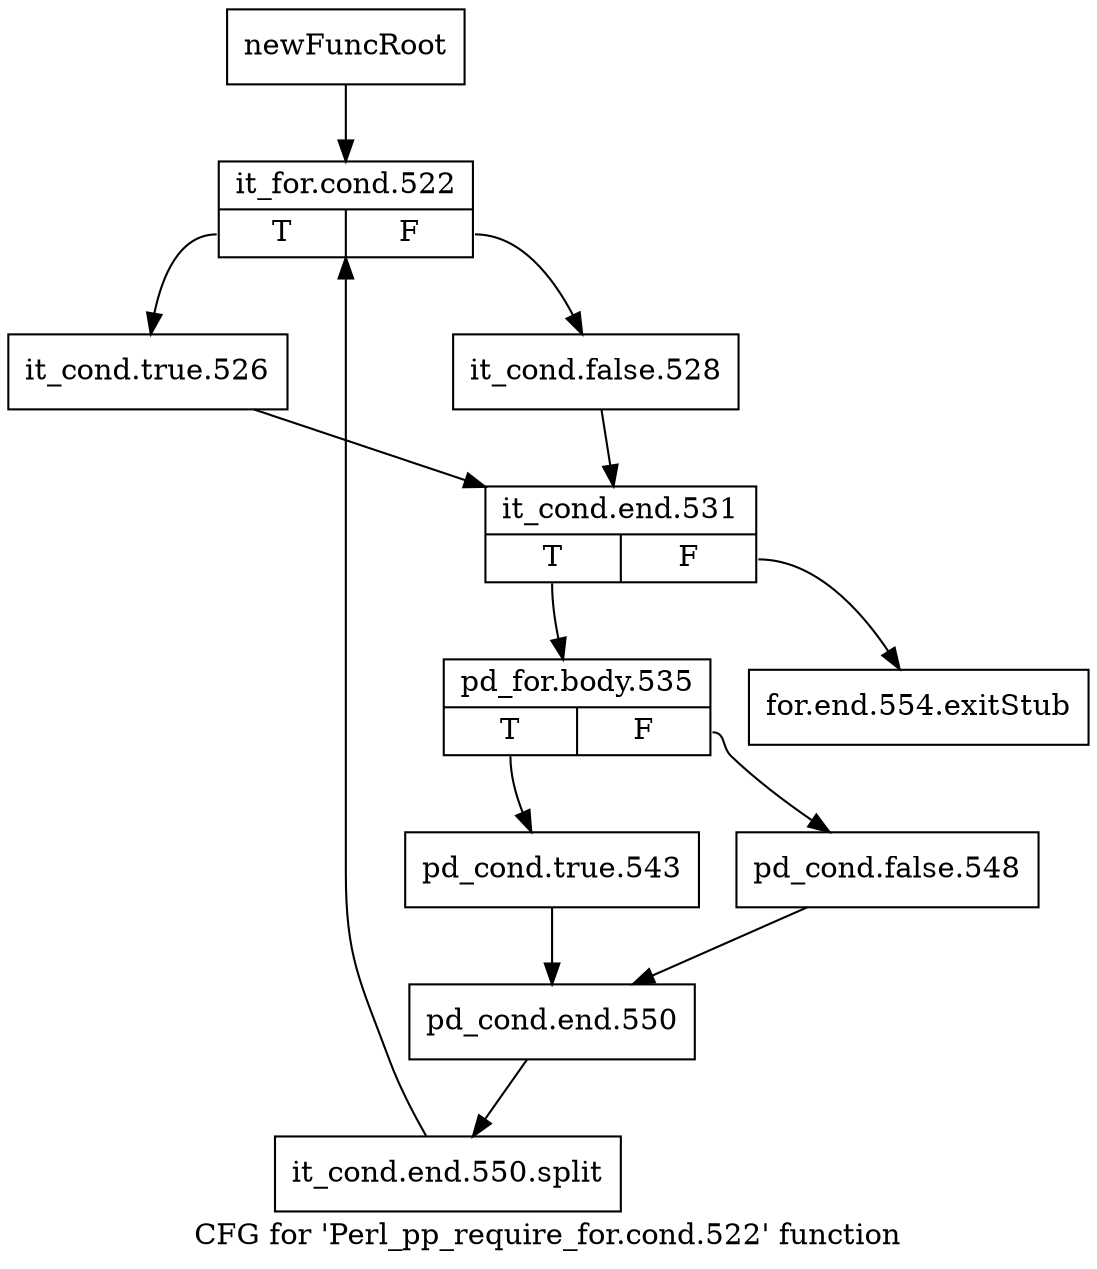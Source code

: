 digraph "CFG for 'Perl_pp_require_for.cond.522' function" {
	label="CFG for 'Perl_pp_require_for.cond.522' function";

	Node0x4f07070 [shape=record,label="{newFuncRoot}"];
	Node0x4f07070 -> Node0x4f07980;
	Node0x4f070c0 [shape=record,label="{for.end.554.exitStub}"];
	Node0x4f07980 [shape=record,label="{it_for.cond.522|{<s0>T|<s1>F}}"];
	Node0x4f07980:s0 -> Node0x4f07a20;
	Node0x4f07980:s1 -> Node0x4f079d0;
	Node0x4f079d0 [shape=record,label="{it_cond.false.528}"];
	Node0x4f079d0 -> Node0x4f07a70;
	Node0x4f07a20 [shape=record,label="{it_cond.true.526}"];
	Node0x4f07a20 -> Node0x4f07a70;
	Node0x4f07a70 [shape=record,label="{it_cond.end.531|{<s0>T|<s1>F}}"];
	Node0x4f07a70:s0 -> Node0x4f07ac0;
	Node0x4f07a70:s1 -> Node0x4f070c0;
	Node0x4f07ac0 [shape=record,label="{pd_for.body.535|{<s0>T|<s1>F}}"];
	Node0x4f07ac0:s0 -> Node0x4f07b60;
	Node0x4f07ac0:s1 -> Node0x4f07b10;
	Node0x4f07b10 [shape=record,label="{pd_cond.false.548}"];
	Node0x4f07b10 -> Node0x4f07bb0;
	Node0x4f07b60 [shape=record,label="{pd_cond.true.543}"];
	Node0x4f07b60 -> Node0x4f07bb0;
	Node0x4f07bb0 [shape=record,label="{pd_cond.end.550}"];
	Node0x4f07bb0 -> Node0x6608460;
	Node0x6608460 [shape=record,label="{it_cond.end.550.split}"];
	Node0x6608460 -> Node0x4f07980;
}
